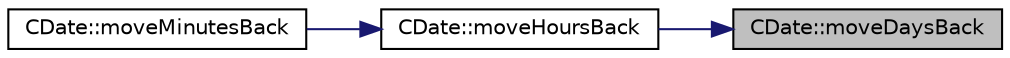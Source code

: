 digraph "CDate::moveDaysBack"
{
 // LATEX_PDF_SIZE
  edge [fontname="Helvetica",fontsize="10",labelfontname="Helvetica",labelfontsize="10"];
  node [fontname="Helvetica",fontsize="10",shape=record];
  rankdir="RL";
  Node1 [label="CDate::moveDaysBack",height=0.2,width=0.4,color="black", fillcolor="grey75", style="filled", fontcolor="black",tooltip=" "];
  Node1 -> Node2 [dir="back",color="midnightblue",fontsize="10",style="solid",fontname="Helvetica"];
  Node2 [label="CDate::moveHoursBack",height=0.2,width=0.4,color="black", fillcolor="white", style="filled",URL="$classCDate.html#a84efc0be011445f0ff244b1322ef0d66",tooltip=" "];
  Node2 -> Node3 [dir="back",color="midnightblue",fontsize="10",style="solid",fontname="Helvetica"];
  Node3 [label="CDate::moveMinutesBack",height=0.2,width=0.4,color="black", fillcolor="white", style="filled",URL="$classCDate.html#a4bbd2680b9d6991988d27c1713f1dbb6",tooltip=" "];
}
